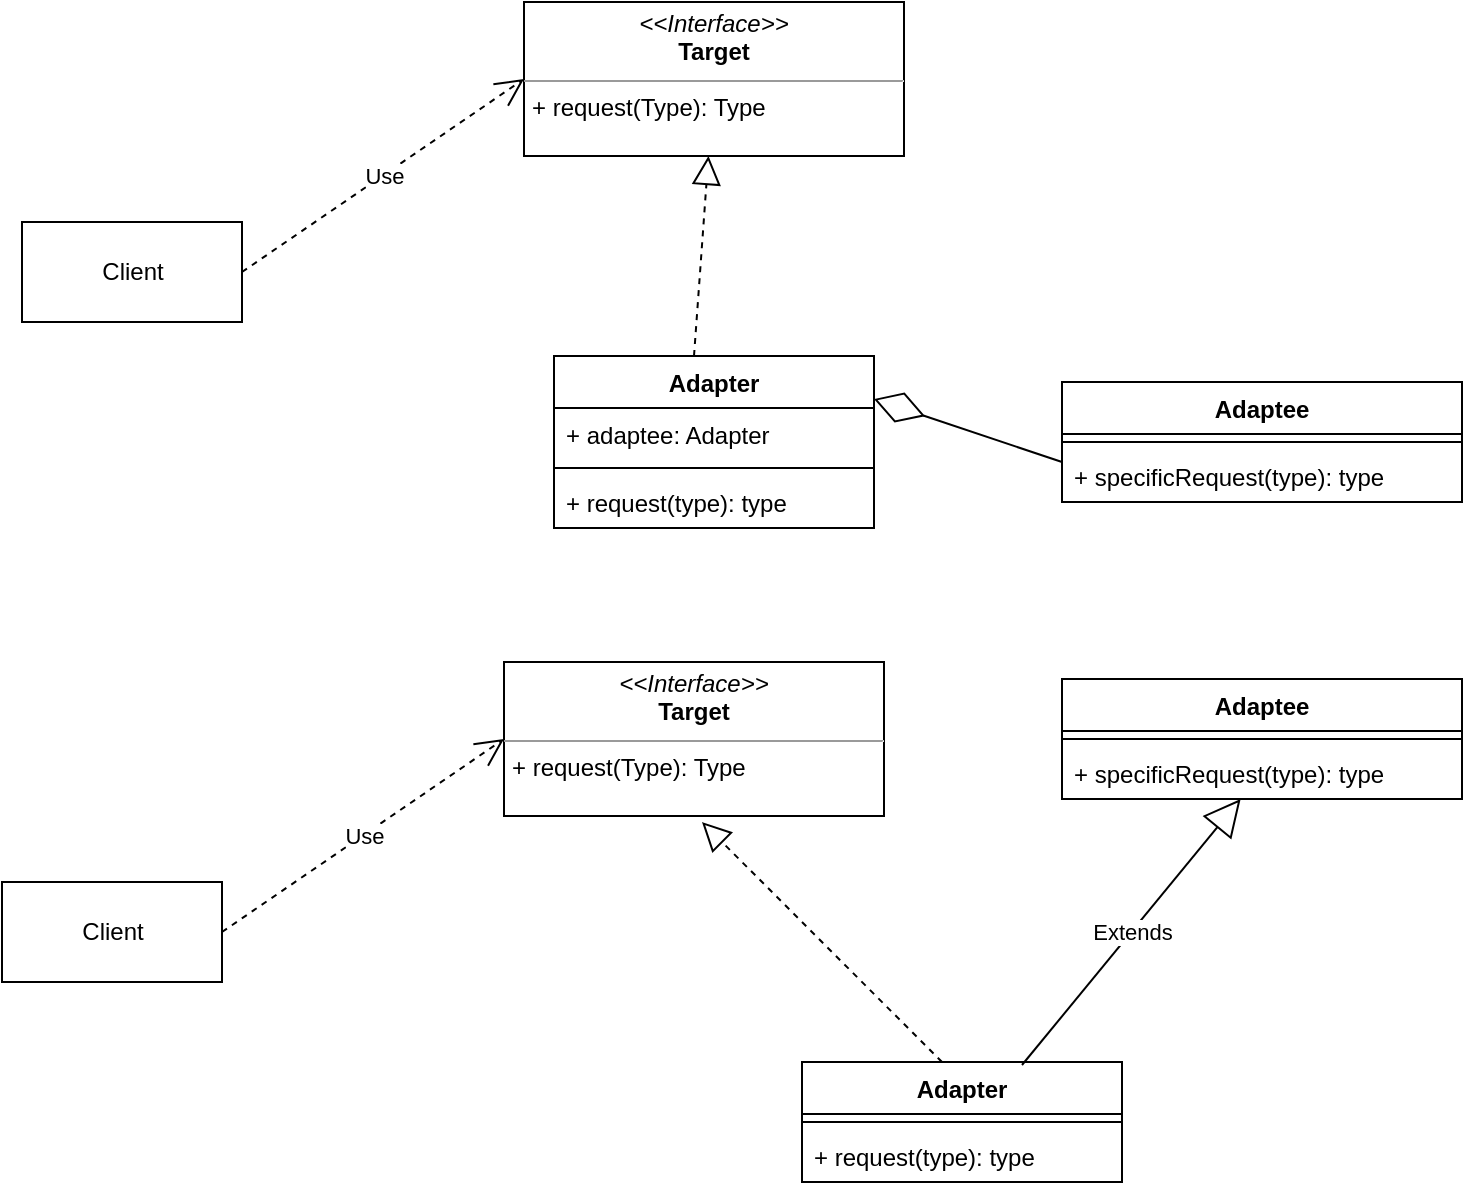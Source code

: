 <mxfile version="14.7.4" type="embed"><diagram id="qluPdkSLIfBocBvCUwJv" name="第 1 页"><mxGraphModel dx="996" dy="716" grid="1" gridSize="10" guides="1" tooltips="1" connect="1" arrows="1" fold="1" page="1" pageScale="1" pageWidth="827" pageHeight="1169" math="0" shadow="0"><root><mxCell id="0"/><mxCell id="1" parent="0"/><mxCell id="O-ewZK0CAkORPpdGF7LR-2" value="Adaptee" style="swimlane;fontStyle=1;align=center;verticalAlign=top;childLayout=stackLayout;horizontal=1;startSize=26;horizontalStack=0;resizeParent=1;resizeParentMax=0;resizeLast=0;collapsible=1;marginBottom=0;" parent="1" vertex="1"><mxGeometry x="550" y="250" width="200" height="60" as="geometry"/></mxCell><mxCell id="O-ewZK0CAkORPpdGF7LR-4" value="" style="line;strokeWidth=1;fillColor=none;align=left;verticalAlign=middle;spacingTop=-1;spacingLeft=3;spacingRight=3;rotatable=0;labelPosition=right;points=[];portConstraint=eastwest;" parent="O-ewZK0CAkORPpdGF7LR-2" vertex="1"><mxGeometry y="26" width="200" height="8" as="geometry"/></mxCell><mxCell id="O-ewZK0CAkORPpdGF7LR-18" value="" style="endArrow=diamondThin;endFill=0;endSize=24;html=1;entryX=1;entryY=0.25;entryDx=0;entryDy=0;" parent="O-ewZK0CAkORPpdGF7LR-2" target="O-ewZK0CAkORPpdGF7LR-12" edge="1"><mxGeometry width="160" relative="1" as="geometry"><mxPoint y="40" as="sourcePoint"/><mxPoint x="-190" y="30" as="targetPoint"/></mxGeometry></mxCell><mxCell id="O-ewZK0CAkORPpdGF7LR-5" value="+ specificRequest(type): type" style="text;strokeColor=none;fillColor=none;align=left;verticalAlign=top;spacingLeft=4;spacingRight=4;overflow=hidden;rotatable=0;points=[[0,0.5],[1,0.5]];portConstraint=eastwest;" parent="O-ewZK0CAkORPpdGF7LR-2" vertex="1"><mxGeometry y="34" width="200" height="26" as="geometry"/></mxCell><mxCell id="O-ewZK0CAkORPpdGF7LR-6" value="&lt;p style=&quot;margin: 0px ; margin-top: 4px ; text-align: center&quot;&gt;&lt;i&gt;&amp;lt;&amp;lt;Interface&amp;gt;&amp;gt;&lt;/i&gt;&lt;br&gt;&lt;b&gt;Target&lt;/b&gt;&lt;/p&gt;&lt;hr size=&quot;1&quot;&gt;&lt;p style=&quot;margin: 0px ; margin-left: 4px&quot;&gt;+ request(Type): Type&lt;br&gt;&lt;/p&gt;" style="verticalAlign=top;align=left;overflow=fill;fontSize=12;fontFamily=Helvetica;html=1;" parent="1" vertex="1"><mxGeometry x="281" y="60" width="190" height="77" as="geometry"/></mxCell><mxCell id="O-ewZK0CAkORPpdGF7LR-12" value="Adapter" style="swimlane;fontStyle=1;align=center;verticalAlign=top;childLayout=stackLayout;horizontal=1;startSize=26;horizontalStack=0;resizeParent=1;resizeParentMax=0;resizeLast=0;collapsible=1;marginBottom=0;" parent="1" vertex="1"><mxGeometry x="296" y="237" width="160" height="86" as="geometry"/></mxCell><mxCell id="O-ewZK0CAkORPpdGF7LR-17" value="" style="endArrow=block;dashed=1;endFill=0;endSize=12;html=1;" parent="O-ewZK0CAkORPpdGF7LR-12" target="O-ewZK0CAkORPpdGF7LR-6" edge="1"><mxGeometry width="160" relative="1" as="geometry"><mxPoint x="70" as="sourcePoint"/><mxPoint x="70" y="-100" as="targetPoint"/></mxGeometry></mxCell><mxCell id="O-ewZK0CAkORPpdGF7LR-13" value="+ adaptee: Adapter" style="text;strokeColor=none;fillColor=none;align=left;verticalAlign=top;spacingLeft=4;spacingRight=4;overflow=hidden;rotatable=0;points=[[0,0.5],[1,0.5]];portConstraint=eastwest;" parent="O-ewZK0CAkORPpdGF7LR-12" vertex="1"><mxGeometry y="26" width="160" height="26" as="geometry"/></mxCell><mxCell id="O-ewZK0CAkORPpdGF7LR-14" value="" style="line;strokeWidth=1;fillColor=none;align=left;verticalAlign=middle;spacingTop=-1;spacingLeft=3;spacingRight=3;rotatable=0;labelPosition=right;points=[];portConstraint=eastwest;" parent="O-ewZK0CAkORPpdGF7LR-12" vertex="1"><mxGeometry y="52" width="160" height="8" as="geometry"/></mxCell><mxCell id="O-ewZK0CAkORPpdGF7LR-15" value="+ request(type): type" style="text;strokeColor=none;fillColor=none;align=left;verticalAlign=top;spacingLeft=4;spacingRight=4;overflow=hidden;rotatable=0;points=[[0,0.5],[1,0.5]];portConstraint=eastwest;" parent="O-ewZK0CAkORPpdGF7LR-12" vertex="1"><mxGeometry y="60" width="160" height="26" as="geometry"/></mxCell><mxCell id="O-ewZK0CAkORPpdGF7LR-19" value="Client" style="html=1;" parent="1" vertex="1"><mxGeometry x="30" y="170" width="110" height="50" as="geometry"/></mxCell><mxCell id="O-ewZK0CAkORPpdGF7LR-20" value="Use" style="endArrow=open;endSize=12;dashed=1;html=1;entryX=0;entryY=0.5;entryDx=0;entryDy=0;exitX=1;exitY=0.5;exitDx=0;exitDy=0;" parent="1" source="O-ewZK0CAkORPpdGF7LR-19" target="O-ewZK0CAkORPpdGF7LR-6" edge="1"><mxGeometry width="160" relative="1" as="geometry"><mxPoint x="130" y="80" as="sourcePoint"/><mxPoint x="290" y="80" as="targetPoint"/></mxGeometry></mxCell><mxCell id="O-ewZK0CAkORPpdGF7LR-21" value="Adaptee" style="swimlane;fontStyle=1;align=center;verticalAlign=top;childLayout=stackLayout;horizontal=1;startSize=26;horizontalStack=0;resizeParent=1;resizeParentMax=0;resizeLast=0;collapsible=1;marginBottom=0;" parent="1" vertex="1"><mxGeometry x="550" y="398.5" width="200" height="60" as="geometry"/></mxCell><mxCell id="O-ewZK0CAkORPpdGF7LR-22" value="" style="line;strokeWidth=1;fillColor=none;align=left;verticalAlign=middle;spacingTop=-1;spacingLeft=3;spacingRight=3;rotatable=0;labelPosition=right;points=[];portConstraint=eastwest;" parent="O-ewZK0CAkORPpdGF7LR-21" vertex="1"><mxGeometry y="26" width="200" height="8" as="geometry"/></mxCell><mxCell id="O-ewZK0CAkORPpdGF7LR-24" value="+ specificRequest(type): type" style="text;strokeColor=none;fillColor=none;align=left;verticalAlign=top;spacingLeft=4;spacingRight=4;overflow=hidden;rotatable=0;points=[[0,0.5],[1,0.5]];portConstraint=eastwest;" parent="O-ewZK0CAkORPpdGF7LR-21" vertex="1"><mxGeometry y="34" width="200" height="26" as="geometry"/></mxCell><mxCell id="O-ewZK0CAkORPpdGF7LR-25" value="&lt;p style=&quot;margin: 0px ; margin-top: 4px ; text-align: center&quot;&gt;&lt;i&gt;&amp;lt;&amp;lt;Interface&amp;gt;&amp;gt;&lt;/i&gt;&lt;br&gt;&lt;b&gt;Target&lt;/b&gt;&lt;/p&gt;&lt;hr size=&quot;1&quot;&gt;&lt;p style=&quot;margin: 0px ; margin-left: 4px&quot;&gt;+ request(Type): Type&lt;br&gt;&lt;/p&gt;" style="verticalAlign=top;align=left;overflow=fill;fontSize=12;fontFamily=Helvetica;html=1;" parent="1" vertex="1"><mxGeometry x="271" y="390" width="190" height="77" as="geometry"/></mxCell><mxCell id="O-ewZK0CAkORPpdGF7LR-26" value="Adapter" style="swimlane;fontStyle=1;align=center;verticalAlign=top;childLayout=stackLayout;horizontal=1;startSize=26;horizontalStack=0;resizeParent=1;resizeParentMax=0;resizeLast=0;collapsible=1;marginBottom=0;" parent="1" vertex="1"><mxGeometry x="420" y="590" width="160" height="60" as="geometry"/></mxCell><mxCell id="O-ewZK0CAkORPpdGF7LR-27" value="" style="endArrow=block;dashed=1;endFill=0;endSize=12;html=1;" parent="O-ewZK0CAkORPpdGF7LR-26" edge="1"><mxGeometry width="160" relative="1" as="geometry"><mxPoint x="70" as="sourcePoint"/><mxPoint x="-50" y="-120" as="targetPoint"/></mxGeometry></mxCell><mxCell id="O-ewZK0CAkORPpdGF7LR-33" value="Extends" style="endArrow=block;endSize=16;endFill=0;html=1;" parent="O-ewZK0CAkORPpdGF7LR-26" target="O-ewZK0CAkORPpdGF7LR-24" edge="1"><mxGeometry width="160" relative="1" as="geometry"><mxPoint x="110" y="1.5" as="sourcePoint"/><mxPoint x="270" y="1.5" as="targetPoint"/></mxGeometry></mxCell><mxCell id="O-ewZK0CAkORPpdGF7LR-29" value="" style="line;strokeWidth=1;fillColor=none;align=left;verticalAlign=middle;spacingTop=-1;spacingLeft=3;spacingRight=3;rotatable=0;labelPosition=right;points=[];portConstraint=eastwest;" parent="O-ewZK0CAkORPpdGF7LR-26" vertex="1"><mxGeometry y="26" width="160" height="8" as="geometry"/></mxCell><mxCell id="O-ewZK0CAkORPpdGF7LR-30" value="+ request(type): type" style="text;strokeColor=none;fillColor=none;align=left;verticalAlign=top;spacingLeft=4;spacingRight=4;overflow=hidden;rotatable=0;points=[[0,0.5],[1,0.5]];portConstraint=eastwest;" parent="O-ewZK0CAkORPpdGF7LR-26" vertex="1"><mxGeometry y="34" width="160" height="26" as="geometry"/></mxCell><mxCell id="O-ewZK0CAkORPpdGF7LR-31" value="Client" style="html=1;" parent="1" vertex="1"><mxGeometry x="20" y="500" width="110" height="50" as="geometry"/></mxCell><mxCell id="O-ewZK0CAkORPpdGF7LR-32" value="Use" style="endArrow=open;endSize=12;dashed=1;html=1;entryX=0;entryY=0.5;entryDx=0;entryDy=0;exitX=1;exitY=0.5;exitDx=0;exitDy=0;" parent="1" source="O-ewZK0CAkORPpdGF7LR-31" target="O-ewZK0CAkORPpdGF7LR-25" edge="1"><mxGeometry width="160" relative="1" as="geometry"><mxPoint x="120" y="410" as="sourcePoint"/><mxPoint x="280" y="410" as="targetPoint"/></mxGeometry></mxCell></root></mxGraphModel></diagram></mxfile>